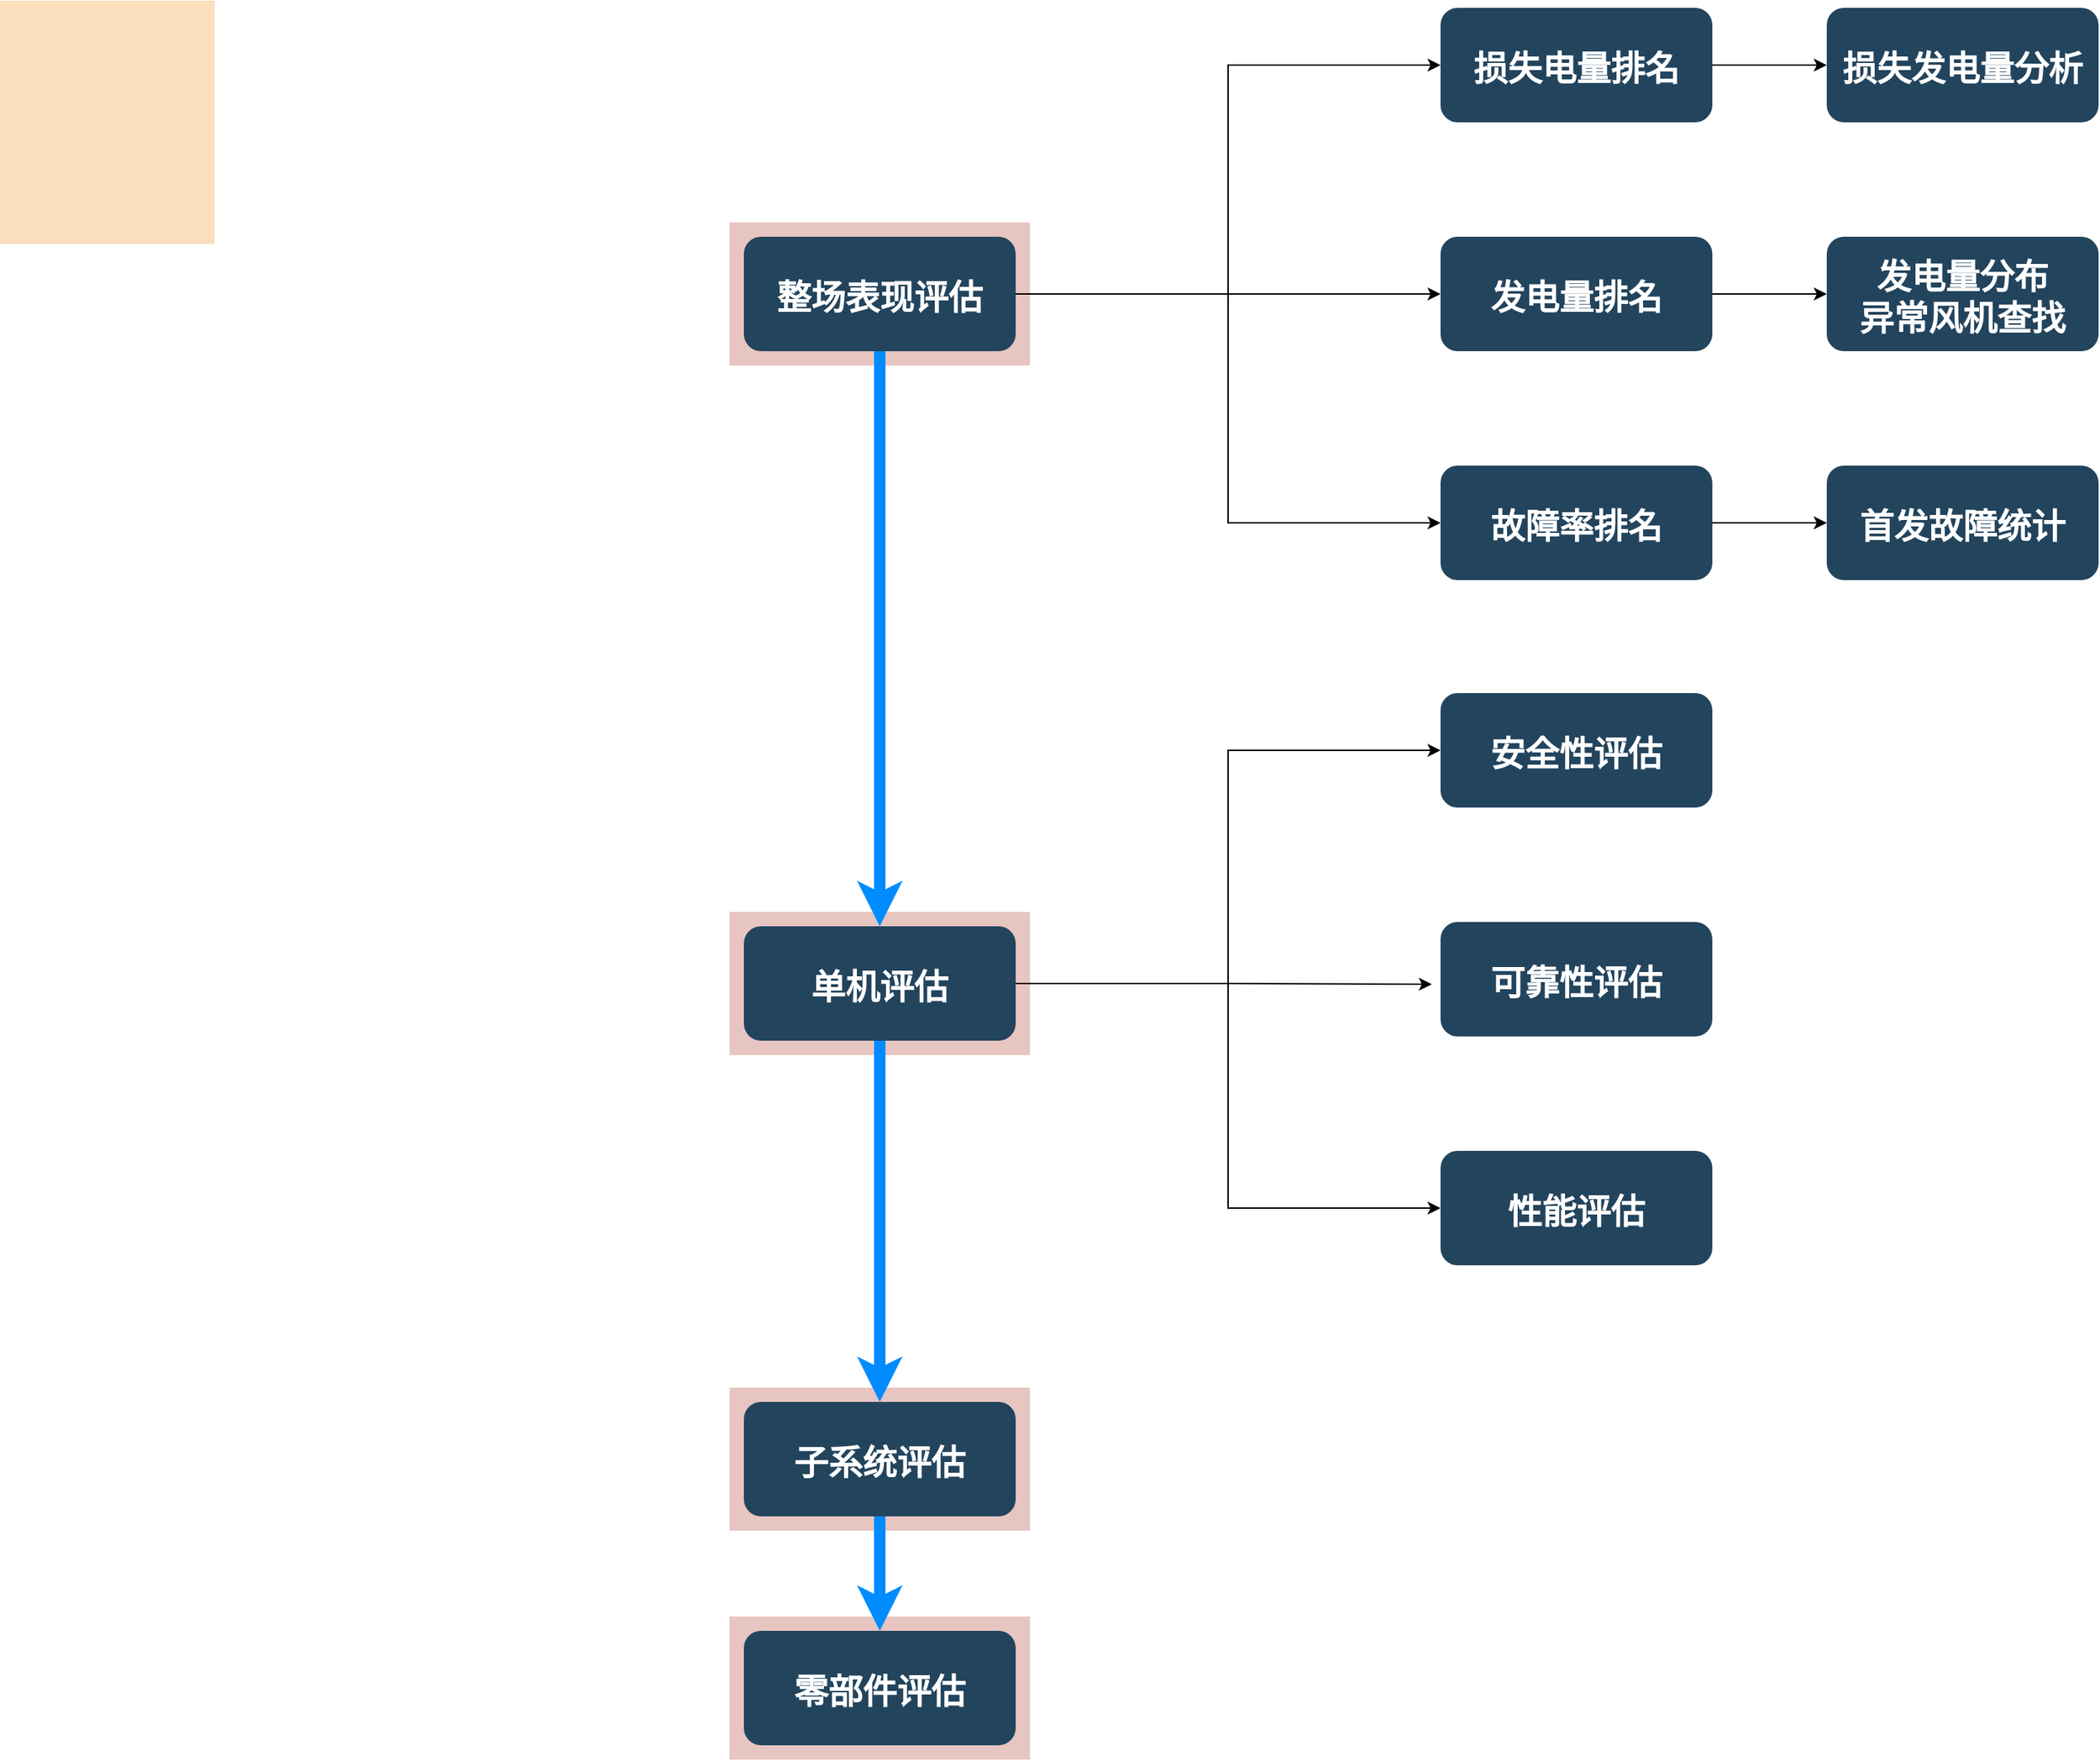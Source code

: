 <mxfile version="10.6.7" type="github"><diagram name="Page-1" id="2c0d36ab-eaac-3732-788b-9136903baeff"><mxGraphModel dx="1394" dy="803" grid="1" gridSize="10" guides="1" tooltips="1" connect="1" arrows="1" fold="1" page="1" pageScale="1.5" pageWidth="1169" pageHeight="827" background="#ffffff" math="0" shadow="0"><root><mxCell id="0"/><mxCell id="1" parent="0"/><mxCell id="Fd9QAYF8xPu6k3quil8q-135" value="" style="fillColor=#AE4132;strokeColor=none;opacity=30;fontSize=24;" parent="1" vertex="1"><mxGeometry x="530" y="1150" width="210" height="100.0" as="geometry"/></mxCell><mxCell id="Fd9QAYF8xPu6k3quil8q-132" value="" style="fillColor=#AE4132;strokeColor=none;opacity=30;fontSize=24;" parent="1" vertex="1"><mxGeometry x="530" y="990" width="210" height="100.0" as="geometry"/></mxCell><mxCell id="Fd9QAYF8xPu6k3quil8q-131" value="" style="fillColor=#AE4132;strokeColor=none;opacity=30;fontSize=24;" parent="1" vertex="1"><mxGeometry x="530" y="657.5" width="210" height="100.0" as="geometry"/></mxCell><mxCell id="123" value="" style="fillColor=#AE4132;strokeColor=none;opacity=30;fontSize=24;" parent="1" vertex="1"><mxGeometry x="530" y="175.5" width="210" height="100.0" as="geometry"/></mxCell><mxCell id="118" value="" style="fillColor=#F2931E;strokeColor=none;opacity=30;" parent="1" vertex="1"><mxGeometry x="20" y="20.5" width="150" height="170" as="geometry"/></mxCell><mxCell id="Fd9QAYF8xPu6k3quil8q-124" value="" style="edgeStyle=orthogonalEdgeStyle;rounded=0;orthogonalLoop=1;jettySize=auto;html=1;fontSize=24;" parent="1" source="2" target="Fd9QAYF8xPu6k3quil8q-123" edge="1"><mxGeometry relative="1" as="geometry"/></mxCell><mxCell id="Fd9QAYF8xPu6k3quil8q-128" value="" style="edgeStyle=orthogonalEdgeStyle;rounded=0;orthogonalLoop=1;jettySize=auto;html=1;fontSize=24;strokeWidth=8;strokeColor=#008CFF;" parent="1" source="2" target="Fd9QAYF8xPu6k3quil8q-127" edge="1"><mxGeometry relative="1" as="geometry"/></mxCell><mxCell id="2" value="整场表现评估" style="rounded=1;fillColor=#23445D;gradientColor=none;strokeColor=none;fontColor=#FFFFFF;fontStyle=1;fontFamily=Tahoma;fontSize=24;" parent="1" vertex="1"><mxGeometry x="540" y="185.5" width="190" height="80" as="geometry"/></mxCell><mxCell id="Fd9QAYF8xPu6k3quil8q-139" value="" style="edgeStyle=orthogonalEdgeStyle;rounded=0;orthogonalLoop=1;jettySize=auto;html=1;fontSize=24;entryX=-0.032;entryY=0.544;entryDx=0;entryDy=0;entryPerimeter=0;" parent="1" source="Fd9QAYF8xPu6k3quil8q-127" target="Fd9QAYF8xPu6k3quil8q-145" edge="1"><mxGeometry relative="1" as="geometry"/></mxCell><mxCell id="Fd9QAYF8xPu6k3quil8q-127" value="单机评估" style="rounded=1;fillColor=#23445D;gradientColor=none;strokeColor=none;fontColor=#FFFFFF;fontStyle=1;fontFamily=Tahoma;fontSize=24;" parent="1" vertex="1"><mxGeometry x="540" y="667.5" width="190" height="80" as="geometry"/></mxCell><mxCell id="Fd9QAYF8xPu6k3quil8q-138" value="安全性评估" style="rounded=1;fillColor=#23445D;gradientColor=none;strokeColor=none;fontColor=#FFFFFF;fontStyle=1;fontFamily=Tahoma;fontSize=24;" parent="1" vertex="1"><mxGeometry x="1027" y="504.5" width="190" height="80" as="geometry"/></mxCell><mxCell id="Fd9QAYF8xPu6k3quil8q-149" value="" style="edgeStyle=orthogonalEdgeStyle;rounded=0;orthogonalLoop=1;jettySize=auto;html=1;strokeColor=#000000;strokeWidth=1;fontSize=24;entryX=0;entryY=0.5;entryDx=0;entryDy=0;" parent="1" source="Fd9QAYF8xPu6k3quil8q-127" target="Fd9QAYF8xPu6k3quil8q-148" edge="1"><mxGeometry relative="1" as="geometry"/></mxCell><mxCell id="Fd9QAYF8xPu6k3quil8q-145" value="可靠性评估" style="rounded=1;fillColor=#23445D;gradientColor=none;strokeColor=none;fontColor=#FFFFFF;fontStyle=1;fontFamily=Tahoma;fontSize=24;" parent="1" vertex="1"><mxGeometry x="1027" y="664.5" width="190" height="80" as="geometry"/></mxCell><mxCell id="Fd9QAYF8xPu6k3quil8q-148" value="性能评估" style="rounded=1;fillColor=#23445D;gradientColor=none;strokeColor=none;fontColor=#FFFFFF;fontStyle=1;fontFamily=Tahoma;fontSize=24;" parent="1" vertex="1"><mxGeometry x="1027" y="824.5" width="190" height="80" as="geometry"/></mxCell><mxCell id="Fd9QAYF8xPu6k3quil8q-129" value="子系统评估" style="rounded=1;fillColor=#23445D;gradientColor=none;strokeColor=none;fontColor=#FFFFFF;fontStyle=1;fontFamily=Tahoma;fontSize=24;" parent="1" vertex="1"><mxGeometry x="540" y="1000" width="190" height="80" as="geometry"/></mxCell><mxCell id="Fd9QAYF8xPu6k3quil8q-133" value="零部件评估" style="rounded=1;fillColor=#23445D;gradientColor=none;strokeColor=none;fontColor=#FFFFFF;fontStyle=1;fontFamily=Tahoma;fontSize=24;" parent="1" vertex="1"><mxGeometry x="540" y="1160" width="190" height="80" as="geometry"/></mxCell><mxCell id="Z32xJVe9XofP69-cb_IB-126" value="" style="edgeStyle=orthogonalEdgeStyle;rounded=0;orthogonalLoop=1;jettySize=auto;html=1;" edge="1" parent="1" source="Fd9QAYF8xPu6k3quil8q-123" target="Z32xJVe9XofP69-cb_IB-125"><mxGeometry relative="1" as="geometry"/></mxCell><mxCell id="Fd9QAYF8xPu6k3quil8q-123" value="发电量排名" style="rounded=1;fillColor=#23445D;gradientColor=none;strokeColor=none;fontColor=#FFFFFF;fontStyle=1;fontFamily=Tahoma;fontSize=24;" parent="1" vertex="1"><mxGeometry x="1027" y="185.5" width="190" height="80" as="geometry"/></mxCell><mxCell id="Z32xJVe9XofP69-cb_IB-125" value="发电量分布&#xA;异常风机查找" style="rounded=1;fillColor=#23445D;gradientColor=none;strokeColor=none;fontColor=#FFFFFF;fontStyle=1;fontFamily=Tahoma;fontSize=24;" vertex="1" parent="1"><mxGeometry x="1297" y="185.5" width="190" height="80" as="geometry"/></mxCell><mxCell id="Z32xJVe9XofP69-cb_IB-128" value="" style="edgeStyle=orthogonalEdgeStyle;rounded=0;orthogonalLoop=1;jettySize=auto;html=1;" edge="1" parent="1" source="Fd9QAYF8xPu6k3quil8q-136" target="Z32xJVe9XofP69-cb_IB-127"><mxGeometry relative="1" as="geometry"/></mxCell><mxCell id="Fd9QAYF8xPu6k3quil8q-136" value="损失电量排名" style="rounded=1;fillColor=#23445D;gradientColor=none;strokeColor=none;fontColor=#FFFFFF;fontStyle=1;fontFamily=Tahoma;fontSize=24;" parent="1" vertex="1"><mxGeometry x="1027" y="25.5" width="190" height="80" as="geometry"/></mxCell><mxCell id="Z32xJVe9XofP69-cb_IB-127" value="损失发电量分析" style="rounded=1;fillColor=#23445D;gradientColor=none;strokeColor=none;fontColor=#FFFFFF;fontStyle=1;fontFamily=Tahoma;fontSize=24;" vertex="1" parent="1"><mxGeometry x="1297" y="25.5" width="190" height="80" as="geometry"/></mxCell><mxCell id="Z32xJVe9XofP69-cb_IB-124" value="" style="edgeStyle=orthogonalEdgeStyle;rounded=0;orthogonalLoop=1;jettySize=auto;html=1;" edge="1" parent="1" source="Fd9QAYF8xPu6k3quil8q-125" target="Z32xJVe9XofP69-cb_IB-123"><mxGeometry relative="1" as="geometry"/></mxCell><mxCell id="Fd9QAYF8xPu6k3quil8q-125" value="故障率排名" style="rounded=1;fillColor=#23445D;gradientColor=none;strokeColor=none;fontColor=#FFFFFF;fontStyle=1;fontFamily=Tahoma;fontSize=24;" parent="1" vertex="1"><mxGeometry x="1027" y="345.5" width="190" height="80" as="geometry"/></mxCell><mxCell id="Z32xJVe9XofP69-cb_IB-123" value="首发故障统计" style="rounded=1;fillColor=#23445D;gradientColor=none;strokeColor=none;fontColor=#FFFFFF;fontStyle=1;fontFamily=Tahoma;fontSize=24;" vertex="1" parent="1"><mxGeometry x="1297" y="345.5" width="190" height="80" as="geometry"/></mxCell><mxCell id="Fd9QAYF8xPu6k3quil8q-140" value="" style="edgeStyle=orthogonalEdgeStyle;rounded=0;orthogonalLoop=1;jettySize=auto;html=1;fontSize=24;strokeWidth=8;strokeColor=#008CFF;exitX=0.5;exitY=1;exitDx=0;exitDy=0;" parent="1" source="Fd9QAYF8xPu6k3quil8q-127" target="Fd9QAYF8xPu6k3quil8q-129" edge="1"><mxGeometry relative="1" as="geometry"><mxPoint x="645" y="275.5" as="sourcePoint"/><mxPoint x="645" y="514.5" as="targetPoint"/></mxGeometry></mxCell><mxCell id="Fd9QAYF8xPu6k3quil8q-141" value="" style="edgeStyle=orthogonalEdgeStyle;rounded=0;orthogonalLoop=1;jettySize=auto;html=1;fontSize=24;strokeWidth=8;strokeColor=#008CFF;exitX=0.5;exitY=1;exitDx=0;exitDy=0;entryX=0.5;entryY=0;entryDx=0;entryDy=0;" parent="1" source="Fd9QAYF8xPu6k3quil8q-129" target="Fd9QAYF8xPu6k3quil8q-133" edge="1"><mxGeometry relative="1" as="geometry"><mxPoint x="645" y="611" as="sourcePoint"/><mxPoint x="645" y="850" as="targetPoint"/></mxGeometry></mxCell><mxCell id="Fd9QAYF8xPu6k3quil8q-143" value="" style="edgeStyle=orthogonalEdgeStyle;rounded=0;orthogonalLoop=1;jettySize=auto;html=1;entryX=0;entryY=0.5;entryDx=0;entryDy=0;exitX=1;exitY=0.5;exitDx=0;exitDy=0;fontSize=24;" parent="1" source="2" target="Fd9QAYF8xPu6k3quil8q-125" edge="1"><mxGeometry relative="1" as="geometry"><mxPoint x="740" y="235.5" as="sourcePoint"/><mxPoint x="1037" y="235.5" as="targetPoint"/></mxGeometry></mxCell><mxCell id="Fd9QAYF8xPu6k3quil8q-144" value="" style="edgeStyle=orthogonalEdgeStyle;rounded=0;orthogonalLoop=1;jettySize=auto;html=1;entryX=0;entryY=0.5;entryDx=0;entryDy=0;fontSize=24;" parent="1" source="2" target="Fd9QAYF8xPu6k3quil8q-136" edge="1"><mxGeometry relative="1" as="geometry"><mxPoint x="850" y="200" as="sourcePoint"/><mxPoint x="1037.571" y="395.857" as="targetPoint"/></mxGeometry></mxCell><mxCell id="Fd9QAYF8xPu6k3quil8q-147" value="" style="edgeStyle=orthogonalEdgeStyle;rounded=0;orthogonalLoop=1;jettySize=auto;html=1;fontSize=24;entryX=0;entryY=0.5;entryDx=0;entryDy=0;exitX=1;exitY=0.5;exitDx=0;exitDy=0;" parent="1" source="Fd9QAYF8xPu6k3quil8q-127" target="Fd9QAYF8xPu6k3quil8q-138" edge="1"><mxGeometry relative="1" as="geometry"><mxPoint x="740" y="554.5" as="sourcePoint"/><mxPoint x="1037" y="554.5" as="targetPoint"/></mxGeometry></mxCell></root></mxGraphModel></diagram></mxfile>